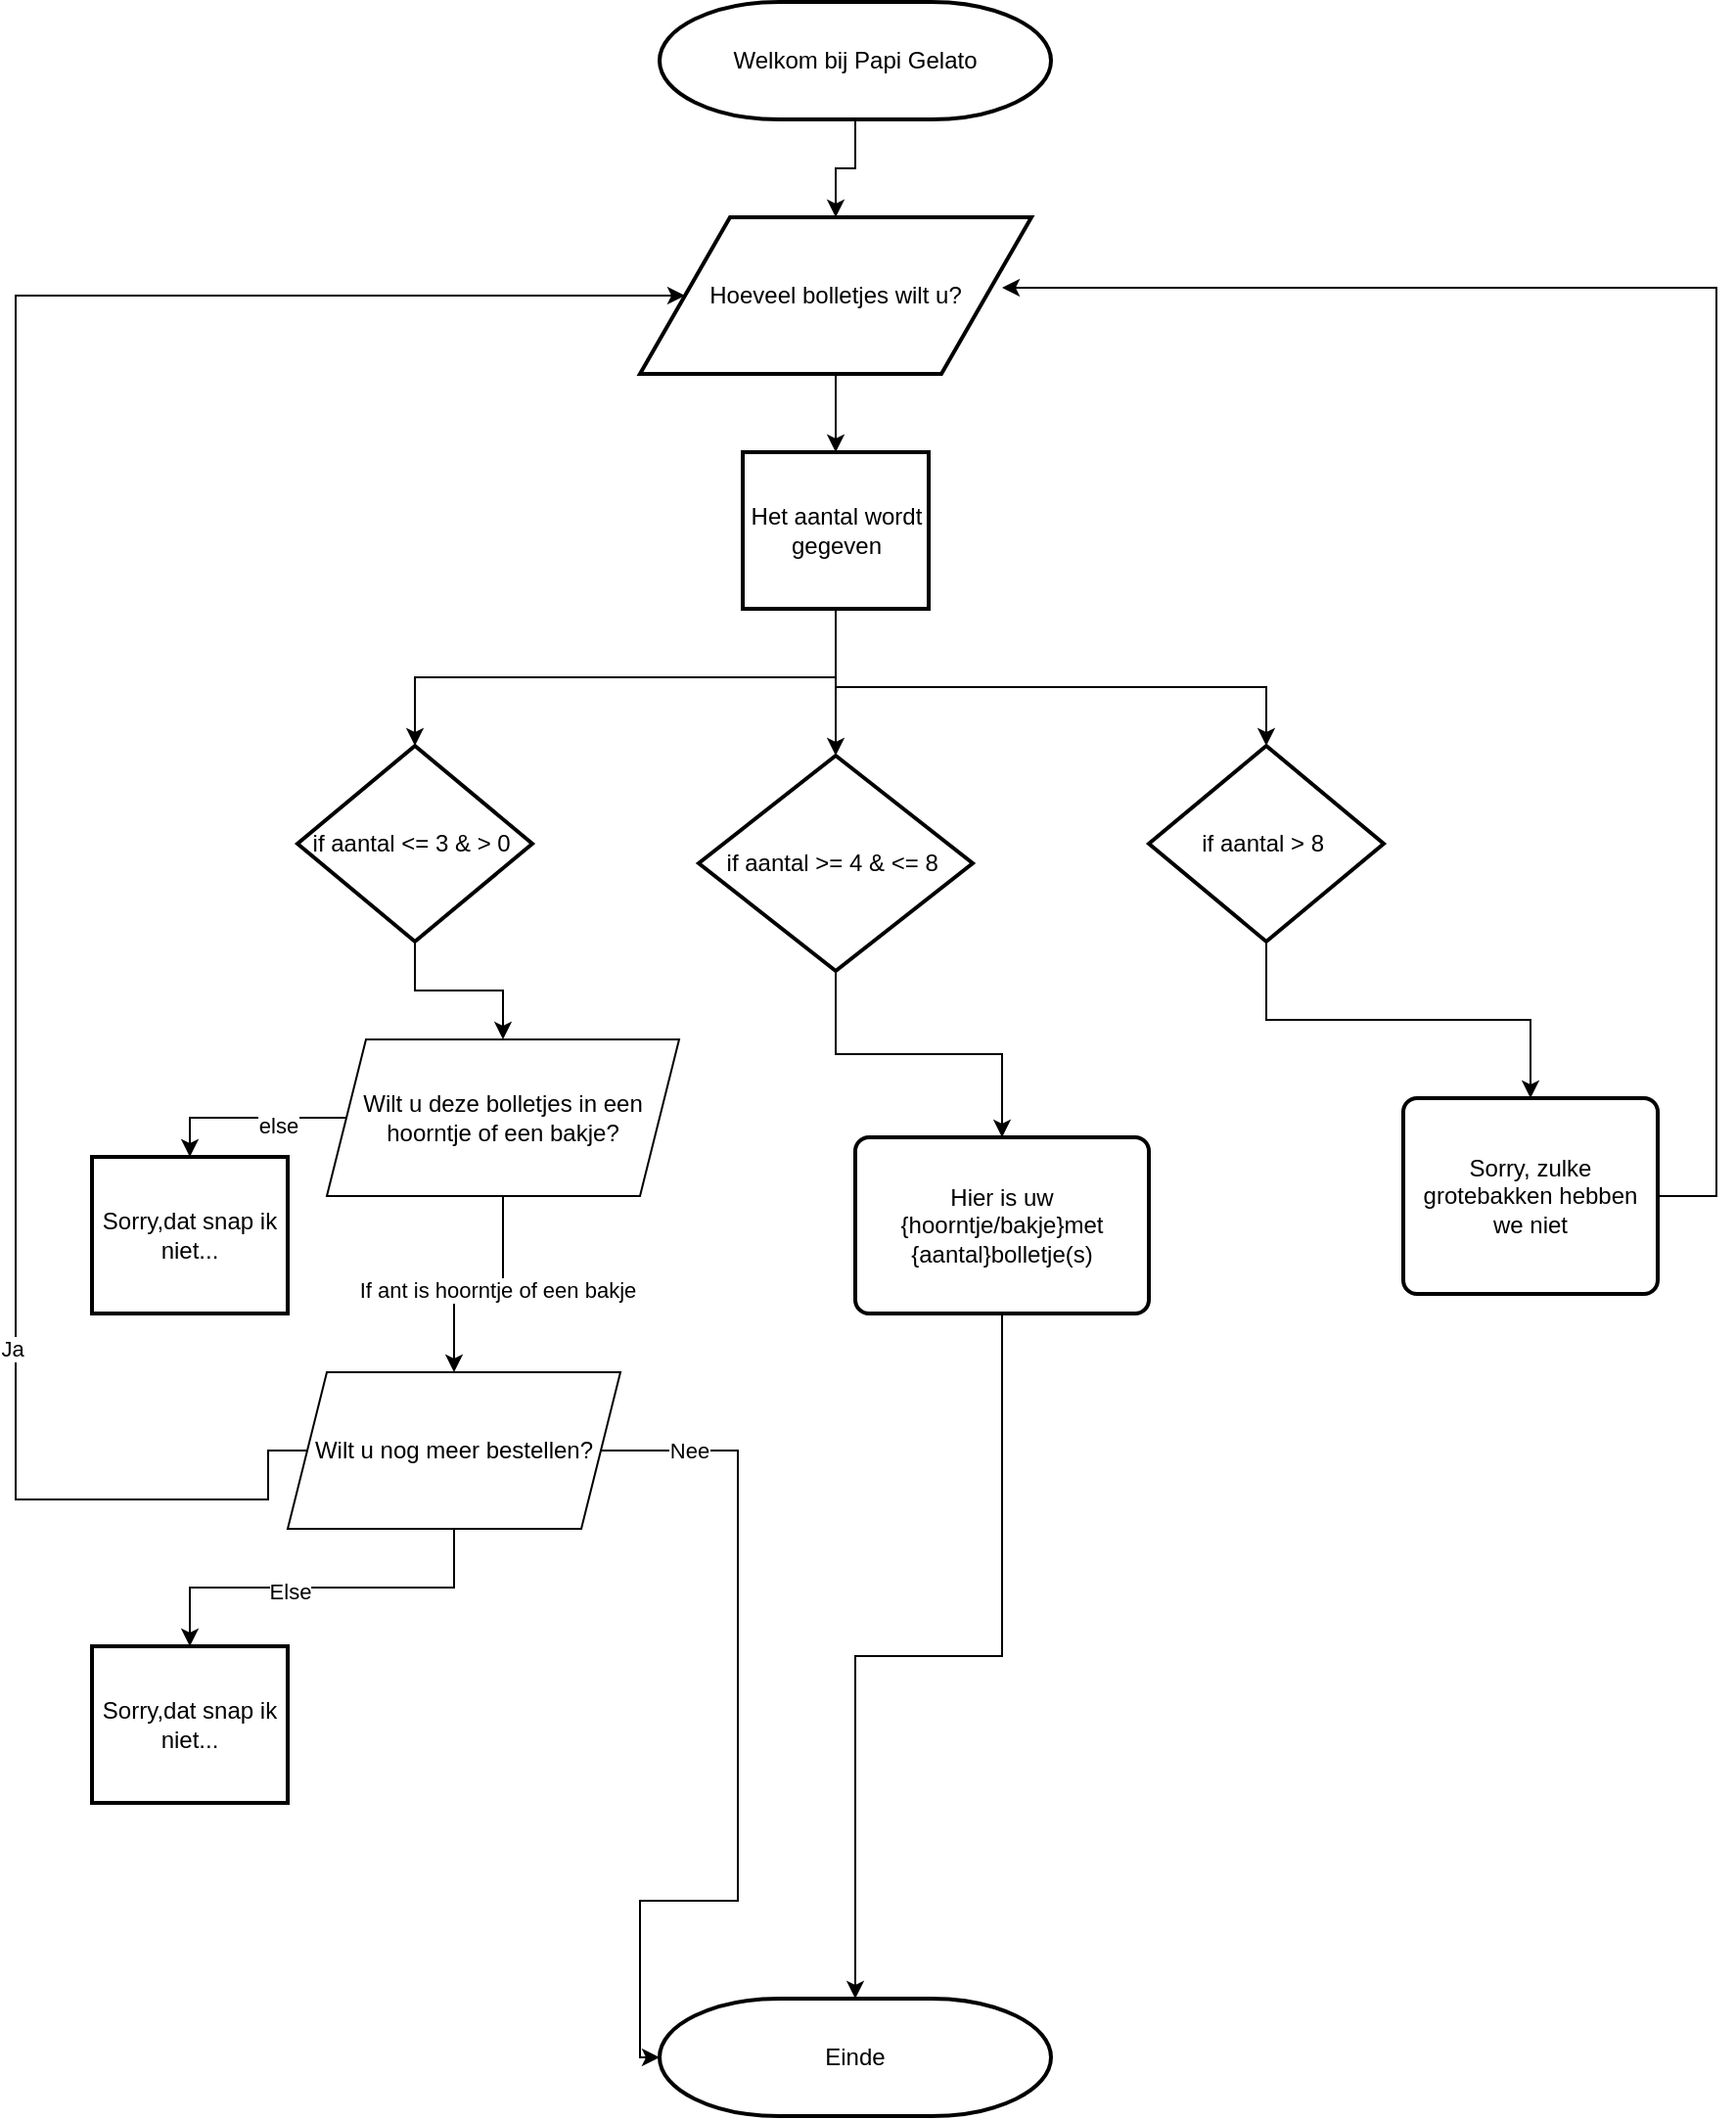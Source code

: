 <mxfile version="21.2.2" type="github">
  <diagram name="Page-1" id="mY-PJhBi66cW8dfcE8GE">
    <mxGraphModel dx="1434" dy="716" grid="1" gridSize="10" guides="1" tooltips="1" connect="1" arrows="1" fold="1" page="1" pageScale="1" pageWidth="850" pageHeight="1100" math="0" shadow="0">
      <root>
        <mxCell id="0" />
        <mxCell id="1" parent="0" />
        <mxCell id="p79DjnPZateV6uXnhxP5-10" style="edgeStyle=orthogonalEdgeStyle;rounded=0;orthogonalLoop=1;jettySize=auto;html=1;exitX=0.5;exitY=1;exitDx=0;exitDy=0;exitPerimeter=0;entryX=0.5;entryY=0;entryDx=0;entryDy=0;" edge="1" parent="1" source="p79DjnPZateV6uXnhxP5-4" target="p79DjnPZateV6uXnhxP5-7">
          <mxGeometry relative="1" as="geometry" />
        </mxCell>
        <mxCell id="p79DjnPZateV6uXnhxP5-4" value="Welkom bij Papi Gelato" style="strokeWidth=2;html=1;shape=mxgraph.flowchart.terminator;whiteSpace=wrap;rounded=0;" vertex="1" parent="1">
          <mxGeometry x="350" y="10" width="200" height="60" as="geometry" />
        </mxCell>
        <mxCell id="p79DjnPZateV6uXnhxP5-11" style="edgeStyle=orthogonalEdgeStyle;rounded=0;orthogonalLoop=1;jettySize=auto;html=1;exitX=0.5;exitY=1;exitDx=0;exitDy=0;entryX=0.5;entryY=0;entryDx=0;entryDy=0;" edge="1" parent="1" source="p79DjnPZateV6uXnhxP5-7" target="p79DjnPZateV6uXnhxP5-8">
          <mxGeometry relative="1" as="geometry" />
        </mxCell>
        <mxCell id="p79DjnPZateV6uXnhxP5-7" value="Hoeveel bolletjes wilt u?" style="shape=parallelogram;html=1;strokeWidth=2;perimeter=parallelogramPerimeter;whiteSpace=wrap;rounded=0;arcSize=12;size=0.23;" vertex="1" parent="1">
          <mxGeometry x="340" y="120" width="200" height="80" as="geometry" />
        </mxCell>
        <mxCell id="p79DjnPZateV6uXnhxP5-34" style="edgeStyle=orthogonalEdgeStyle;rounded=0;orthogonalLoop=1;jettySize=auto;html=1;exitX=0.5;exitY=1;exitDx=0;exitDy=0;" edge="1" parent="1" source="p79DjnPZateV6uXnhxP5-8" target="p79DjnPZateV6uXnhxP5-24">
          <mxGeometry relative="1" as="geometry" />
        </mxCell>
        <mxCell id="p79DjnPZateV6uXnhxP5-35" style="edgeStyle=orthogonalEdgeStyle;rounded=0;orthogonalLoop=1;jettySize=auto;html=1;exitX=0.5;exitY=1;exitDx=0;exitDy=0;entryX=0.5;entryY=0;entryDx=0;entryDy=0;" edge="1" parent="1" source="p79DjnPZateV6uXnhxP5-8" target="p79DjnPZateV6uXnhxP5-29">
          <mxGeometry relative="1" as="geometry" />
        </mxCell>
        <mxCell id="p79DjnPZateV6uXnhxP5-37" style="edgeStyle=orthogonalEdgeStyle;rounded=0;orthogonalLoop=1;jettySize=auto;html=1;exitX=0.5;exitY=1;exitDx=0;exitDy=0;entryX=0.5;entryY=0;entryDx=0;entryDy=0;" edge="1" parent="1" source="p79DjnPZateV6uXnhxP5-8" target="p79DjnPZateV6uXnhxP5-33">
          <mxGeometry relative="1" as="geometry">
            <Array as="points">
              <mxPoint x="440" y="360" />
              <mxPoint x="660" y="360" />
            </Array>
          </mxGeometry>
        </mxCell>
        <mxCell id="p79DjnPZateV6uXnhxP5-8" value="Het aantal wordt gegeven" style="rounded=0;whiteSpace=wrap;html=1;absoluteArcSize=1;arcSize=14;strokeWidth=2;" vertex="1" parent="1">
          <mxGeometry x="392.5" y="240" width="95" height="80" as="geometry" />
        </mxCell>
        <mxCell id="p79DjnPZateV6uXnhxP5-18" style="edgeStyle=orthogonalEdgeStyle;rounded=0;orthogonalLoop=1;jettySize=auto;html=1;exitX=0;exitY=0.5;exitDx=0;exitDy=0;entryX=0.5;entryY=0;entryDx=0;entryDy=0;" edge="1" parent="1" source="p79DjnPZateV6uXnhxP5-39" target="p79DjnPZateV6uXnhxP5-20">
          <mxGeometry relative="1" as="geometry">
            <mxPoint x="80" y="550" as="targetPoint" />
            <mxPoint x="227.5" y="610" as="sourcePoint" />
          </mxGeometry>
        </mxCell>
        <mxCell id="p79DjnPZateV6uXnhxP5-19" value="else" style="edgeLabel;html=1;align=center;verticalAlign=middle;resizable=0;points=[];rounded=0;" vertex="1" connectable="0" parent="p79DjnPZateV6uXnhxP5-18">
          <mxGeometry x="-0.303" y="4" relative="1" as="geometry">
            <mxPoint as="offset" />
          </mxGeometry>
        </mxCell>
        <mxCell id="p79DjnPZateV6uXnhxP5-20" value="Sorry,dat snap ik niet..." style="rounded=0;whiteSpace=wrap;html=1;absoluteArcSize=1;arcSize=14;strokeWidth=2;" vertex="1" parent="1">
          <mxGeometry x="60" y="600" width="100" height="80" as="geometry" />
        </mxCell>
        <mxCell id="p79DjnPZateV6uXnhxP5-49" style="edgeStyle=orthogonalEdgeStyle;rounded=0;orthogonalLoop=1;jettySize=auto;html=1;exitX=0.5;exitY=1;exitDx=0;exitDy=0;entryX=0.5;entryY=0;entryDx=0;entryDy=0;" edge="1" parent="1" source="p79DjnPZateV6uXnhxP5-24" target="p79DjnPZateV6uXnhxP5-39">
          <mxGeometry relative="1" as="geometry" />
        </mxCell>
        <mxCell id="p79DjnPZateV6uXnhxP5-24" value="if aantal &amp;lt;= 3 &amp;amp; &amp;gt; 0&amp;nbsp;" style="rhombus;whiteSpace=wrap;html=1;rounded=0;arcSize=14;strokeWidth=2;" vertex="1" parent="1">
          <mxGeometry x="165" y="390" width="120" height="100" as="geometry" />
        </mxCell>
        <mxCell id="p79DjnPZateV6uXnhxP5-58" style="edgeStyle=orthogonalEdgeStyle;rounded=0;orthogonalLoop=1;jettySize=auto;html=1;exitX=0.5;exitY=1;exitDx=0;exitDy=0;entryX=0.5;entryY=0;entryDx=0;entryDy=0;" edge="1" parent="1" source="p79DjnPZateV6uXnhxP5-29" target="p79DjnPZateV6uXnhxP5-59">
          <mxGeometry relative="1" as="geometry">
            <mxPoint x="600" y="570" as="targetPoint" />
          </mxGeometry>
        </mxCell>
        <mxCell id="p79DjnPZateV6uXnhxP5-29" value="if aantal &amp;gt;= 4 &amp;amp; &amp;lt;= 8&amp;nbsp;" style="rhombus;whiteSpace=wrap;html=1;rounded=0;arcSize=14;strokeWidth=2;" vertex="1" parent="1">
          <mxGeometry x="370" y="395" width="140" height="110" as="geometry" />
        </mxCell>
        <mxCell id="p79DjnPZateV6uXnhxP5-61" style="edgeStyle=orthogonalEdgeStyle;rounded=0;orthogonalLoop=1;jettySize=auto;html=1;exitX=0.5;exitY=1;exitDx=0;exitDy=0;" edge="1" parent="1" source="p79DjnPZateV6uXnhxP5-33" target="p79DjnPZateV6uXnhxP5-60">
          <mxGeometry relative="1" as="geometry" />
        </mxCell>
        <mxCell id="p79DjnPZateV6uXnhxP5-33" value="if aantal &amp;gt; 8&amp;nbsp;" style="rhombus;whiteSpace=wrap;html=1;rounded=0;arcSize=14;strokeWidth=2;" vertex="1" parent="1">
          <mxGeometry x="600" y="390" width="120" height="100" as="geometry" />
        </mxCell>
        <mxCell id="p79DjnPZateV6uXnhxP5-64" style="edgeStyle=orthogonalEdgeStyle;rounded=0;orthogonalLoop=1;jettySize=auto;html=1;exitX=0.5;exitY=1;exitDx=0;exitDy=0;" edge="1" parent="1" source="p79DjnPZateV6uXnhxP5-39" target="p79DjnPZateV6uXnhxP5-40">
          <mxGeometry relative="1" as="geometry" />
        </mxCell>
        <mxCell id="p79DjnPZateV6uXnhxP5-65" value="If ant is hoorntje of een bakje" style="edgeLabel;html=1;align=center;verticalAlign=middle;resizable=0;points=[];" vertex="1" connectable="0" parent="p79DjnPZateV6uXnhxP5-64">
          <mxGeometry x="-0.161" y="3" relative="1" as="geometry">
            <mxPoint as="offset" />
          </mxGeometry>
        </mxCell>
        <mxCell id="p79DjnPZateV6uXnhxP5-39" value="Wilt u deze bolletjes in een hoorntje of een bakje?" style="shape=parallelogram;perimeter=parallelogramPerimeter;whiteSpace=wrap;html=1;fixedSize=1;" vertex="1" parent="1">
          <mxGeometry x="180" y="540" width="180" height="80" as="geometry" />
        </mxCell>
        <mxCell id="p79DjnPZateV6uXnhxP5-45" style="edgeStyle=orthogonalEdgeStyle;rounded=0;orthogonalLoop=1;jettySize=auto;html=1;exitX=0;exitY=0.5;exitDx=0;exitDy=0;" edge="1" parent="1" source="p79DjnPZateV6uXnhxP5-40" target="p79DjnPZateV6uXnhxP5-7">
          <mxGeometry relative="1" as="geometry">
            <mxPoint x="20" y="180" as="targetPoint" />
            <Array as="points">
              <mxPoint x="150" y="775" />
              <mxPoint x="21" y="775" />
              <mxPoint x="21" y="160" />
            </Array>
          </mxGeometry>
        </mxCell>
        <mxCell id="p79DjnPZateV6uXnhxP5-47" value="Ja" style="edgeLabel;html=1;align=center;verticalAlign=middle;resizable=0;points=[];" vertex="1" connectable="0" parent="p79DjnPZateV6uXnhxP5-45">
          <mxGeometry x="-0.556" y="2" relative="1" as="geometry">
            <mxPoint as="offset" />
          </mxGeometry>
        </mxCell>
        <mxCell id="p79DjnPZateV6uXnhxP5-52" style="edgeStyle=orthogonalEdgeStyle;rounded=0;orthogonalLoop=1;jettySize=auto;html=1;exitX=1;exitY=0.5;exitDx=0;exitDy=0;entryX=0;entryY=0.5;entryDx=0;entryDy=0;entryPerimeter=0;" edge="1" parent="1" source="p79DjnPZateV6uXnhxP5-40" target="p79DjnPZateV6uXnhxP5-53">
          <mxGeometry relative="1" as="geometry">
            <mxPoint x="450" y="980" as="targetPoint" />
            <Array as="points">
              <mxPoint x="390" y="750" />
              <mxPoint x="390" y="980" />
              <mxPoint x="340" y="980" />
              <mxPoint x="340" y="1060" />
            </Array>
          </mxGeometry>
        </mxCell>
        <mxCell id="p79DjnPZateV6uXnhxP5-54" value="Nee" style="edgeLabel;html=1;align=center;verticalAlign=middle;resizable=0;points=[];" vertex="1" connectable="0" parent="p79DjnPZateV6uXnhxP5-52">
          <mxGeometry x="-0.724" y="2" relative="1" as="geometry">
            <mxPoint x="-16" y="2" as="offset" />
          </mxGeometry>
        </mxCell>
        <mxCell id="p79DjnPZateV6uXnhxP5-55" style="edgeStyle=orthogonalEdgeStyle;rounded=0;orthogonalLoop=1;jettySize=auto;html=1;" edge="1" parent="1" source="p79DjnPZateV6uXnhxP5-40" target="p79DjnPZateV6uXnhxP5-57">
          <mxGeometry relative="1" as="geometry">
            <mxPoint x="270" y="970" as="targetPoint" />
          </mxGeometry>
        </mxCell>
        <mxCell id="p79DjnPZateV6uXnhxP5-56" value="Else" style="edgeLabel;html=1;align=center;verticalAlign=middle;resizable=0;points=[];" vertex="1" connectable="0" parent="p79DjnPZateV6uXnhxP5-55">
          <mxGeometry x="0.17" y="2" relative="1" as="geometry">
            <mxPoint as="offset" />
          </mxGeometry>
        </mxCell>
        <mxCell id="p79DjnPZateV6uXnhxP5-40" value="Wilt u nog meer bestellen?" style="shape=parallelogram;perimeter=parallelogramPerimeter;whiteSpace=wrap;html=1;fixedSize=1;" vertex="1" parent="1">
          <mxGeometry x="160" y="710" width="170" height="80" as="geometry" />
        </mxCell>
        <mxCell id="p79DjnPZateV6uXnhxP5-53" value="Einde" style="strokeWidth=2;html=1;shape=mxgraph.flowchart.terminator;whiteSpace=wrap;rounded=0;" vertex="1" parent="1">
          <mxGeometry x="350" y="1030" width="200" height="60" as="geometry" />
        </mxCell>
        <mxCell id="p79DjnPZateV6uXnhxP5-57" value="Sorry,dat snap ik niet..." style="rounded=0;whiteSpace=wrap;html=1;absoluteArcSize=1;arcSize=14;strokeWidth=2;" vertex="1" parent="1">
          <mxGeometry x="60" y="850" width="100" height="80" as="geometry" />
        </mxCell>
        <mxCell id="p79DjnPZateV6uXnhxP5-66" style="edgeStyle=orthogonalEdgeStyle;rounded=0;orthogonalLoop=1;jettySize=auto;html=1;exitX=0.5;exitY=1;exitDx=0;exitDy=0;entryX=0.5;entryY=0;entryDx=0;entryDy=0;entryPerimeter=0;" edge="1" parent="1" source="p79DjnPZateV6uXnhxP5-59" target="p79DjnPZateV6uXnhxP5-53">
          <mxGeometry relative="1" as="geometry" />
        </mxCell>
        <mxCell id="p79DjnPZateV6uXnhxP5-59" value="Hier is uw {hoorntje/bakje}met {aantal}bolletje(s)" style="rounded=1;whiteSpace=wrap;html=1;absoluteArcSize=1;arcSize=14;strokeWidth=2;" vertex="1" parent="1">
          <mxGeometry x="450" y="590" width="150" height="90" as="geometry" />
        </mxCell>
        <mxCell id="p79DjnPZateV6uXnhxP5-63" style="edgeStyle=orthogonalEdgeStyle;rounded=0;orthogonalLoop=1;jettySize=auto;html=1;entryX=0.925;entryY=0.45;entryDx=0;entryDy=0;entryPerimeter=0;" edge="1" parent="1" source="p79DjnPZateV6uXnhxP5-60" target="p79DjnPZateV6uXnhxP5-7">
          <mxGeometry relative="1" as="geometry">
            <Array as="points">
              <mxPoint x="890" y="620" />
              <mxPoint x="890" y="156" />
            </Array>
          </mxGeometry>
        </mxCell>
        <mxCell id="p79DjnPZateV6uXnhxP5-60" value="Sorry,&amp;nbsp;zulke grotebakken hebben we niet" style="rounded=1;whiteSpace=wrap;html=1;absoluteArcSize=1;arcSize=14;strokeWidth=2;" vertex="1" parent="1">
          <mxGeometry x="730" y="570" width="130" height="100" as="geometry" />
        </mxCell>
      </root>
    </mxGraphModel>
  </diagram>
</mxfile>
